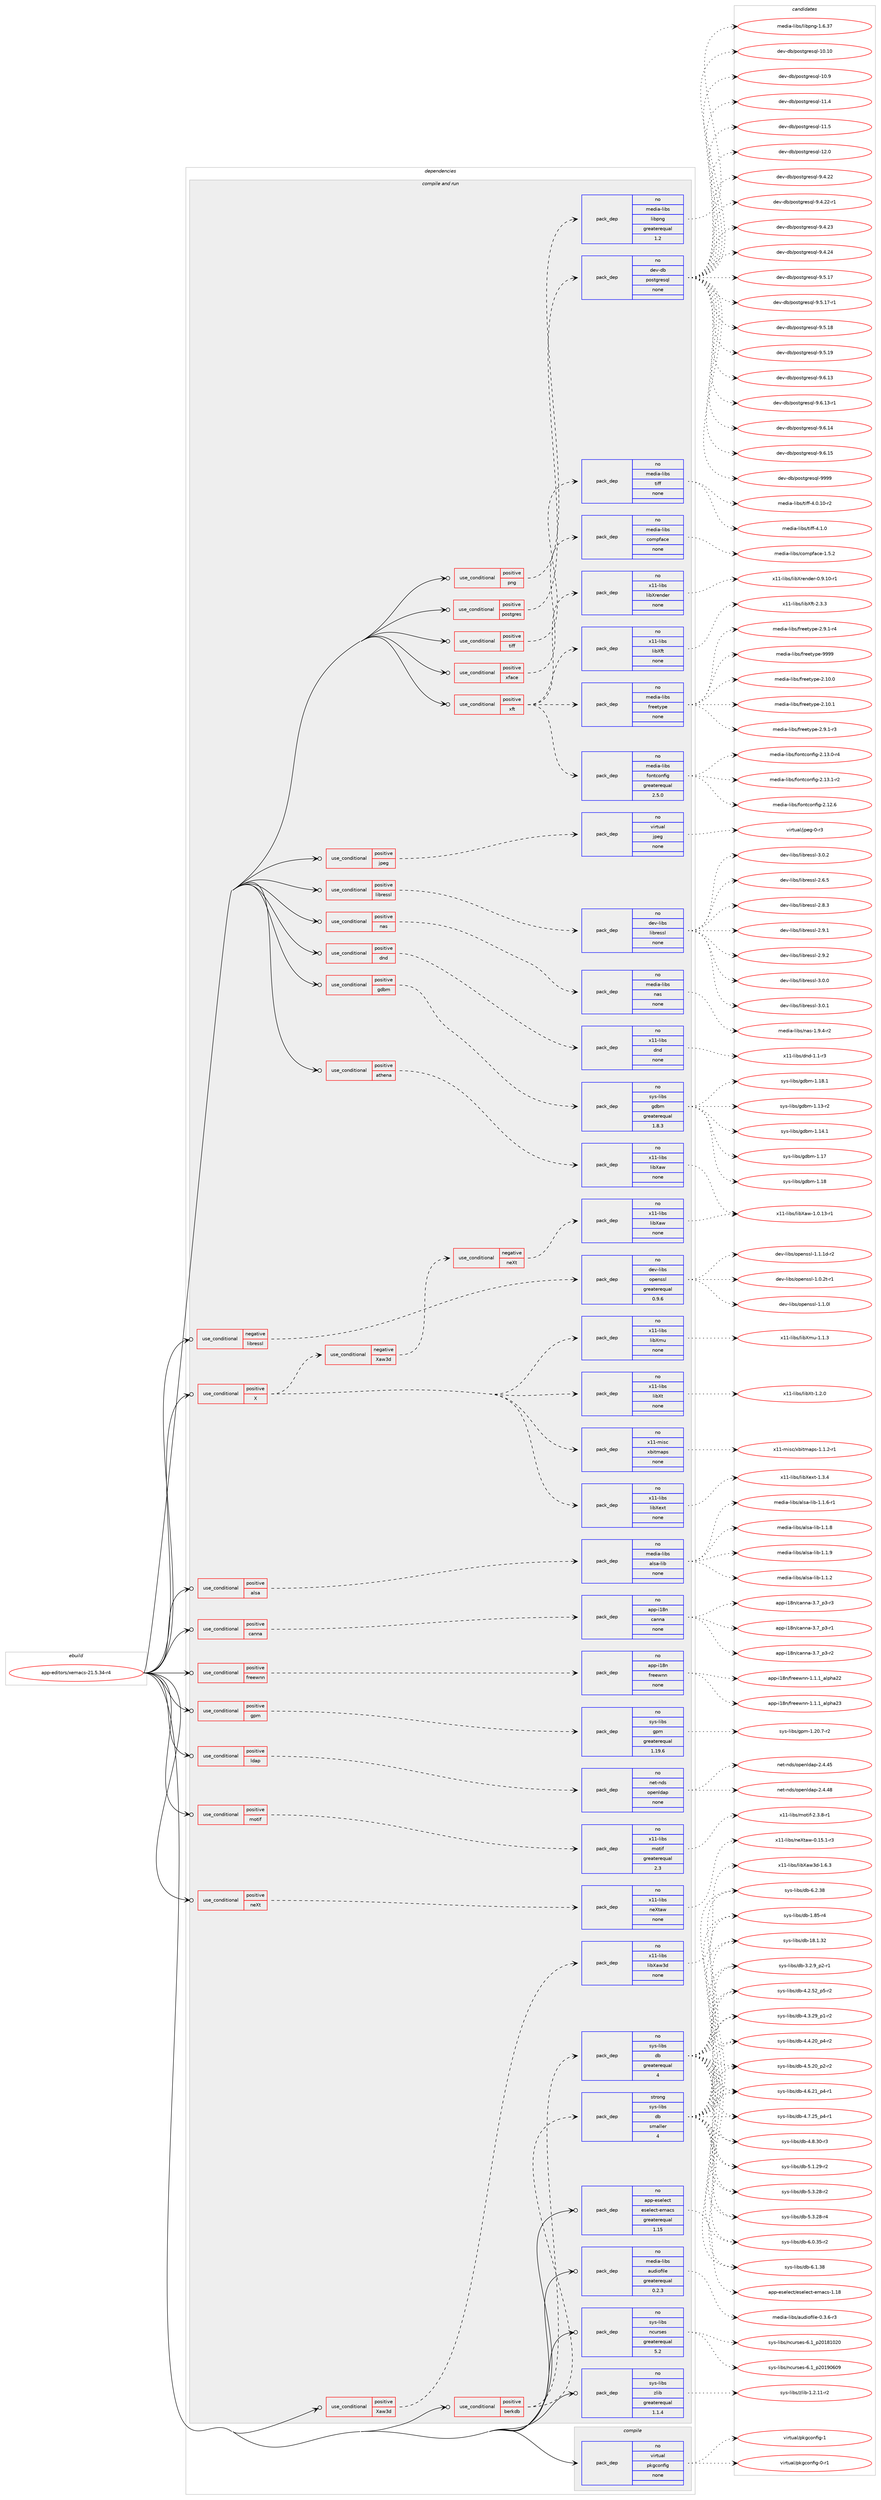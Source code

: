 digraph prolog {

# *************
# Graph options
# *************

newrank=true;
concentrate=true;
compound=true;
graph [rankdir=LR,fontname=Helvetica,fontsize=10,ranksep=1.5];#, ranksep=2.5, nodesep=0.2];
edge  [arrowhead=vee];
node  [fontname=Helvetica,fontsize=10];

# **********
# The ebuild
# **********

subgraph cluster_leftcol {
color=gray;
rank=same;
label=<<i>ebuild</i>>;
id [label="app-editors/xemacs-21.5.34-r4", color=red, width=4, href="../app-editors/xemacs-21.5.34-r4.svg"];
}

# ****************
# The dependencies
# ****************

subgraph cluster_midcol {
color=gray;
label=<<i>dependencies</i>>;
subgraph cluster_compile {
fillcolor="#eeeeee";
style=filled;
label=<<i>compile</i>>;
subgraph pack358645 {
dependency482392 [label=<<TABLE BORDER="0" CELLBORDER="1" CELLSPACING="0" CELLPADDING="4" WIDTH="220"><TR><TD ROWSPAN="6" CELLPADDING="30">pack_dep</TD></TR><TR><TD WIDTH="110">no</TD></TR><TR><TD>virtual</TD></TR><TR><TD>pkgconfig</TD></TR><TR><TD>none</TD></TR><TR><TD></TD></TR></TABLE>>, shape=none, color=blue];
}
id:e -> dependency482392:w [weight=20,style="solid",arrowhead="vee"];
}
subgraph cluster_compileandrun {
fillcolor="#eeeeee";
style=filled;
label=<<i>compile and run</i>>;
subgraph cond114962 {
dependency482393 [label=<<TABLE BORDER="0" CELLBORDER="1" CELLSPACING="0" CELLPADDING="4"><TR><TD ROWSPAN="3" CELLPADDING="10">use_conditional</TD></TR><TR><TD>negative</TD></TR><TR><TD>libressl</TD></TR></TABLE>>, shape=none, color=red];
subgraph pack358646 {
dependency482394 [label=<<TABLE BORDER="0" CELLBORDER="1" CELLSPACING="0" CELLPADDING="4" WIDTH="220"><TR><TD ROWSPAN="6" CELLPADDING="30">pack_dep</TD></TR><TR><TD WIDTH="110">no</TD></TR><TR><TD>dev-libs</TD></TR><TR><TD>openssl</TD></TR><TR><TD>greaterequal</TD></TR><TR><TD>0.9.6</TD></TR></TABLE>>, shape=none, color=blue];
}
dependency482393:e -> dependency482394:w [weight=20,style="dashed",arrowhead="vee"];
}
id:e -> dependency482393:w [weight=20,style="solid",arrowhead="odotvee"];
subgraph cond114963 {
dependency482395 [label=<<TABLE BORDER="0" CELLBORDER="1" CELLSPACING="0" CELLPADDING="4"><TR><TD ROWSPAN="3" CELLPADDING="10">use_conditional</TD></TR><TR><TD>positive</TD></TR><TR><TD>X</TD></TR></TABLE>>, shape=none, color=red];
subgraph pack358647 {
dependency482396 [label=<<TABLE BORDER="0" CELLBORDER="1" CELLSPACING="0" CELLPADDING="4" WIDTH="220"><TR><TD ROWSPAN="6" CELLPADDING="30">pack_dep</TD></TR><TR><TD WIDTH="110">no</TD></TR><TR><TD>x11-libs</TD></TR><TR><TD>libXt</TD></TR><TR><TD>none</TD></TR><TR><TD></TD></TR></TABLE>>, shape=none, color=blue];
}
dependency482395:e -> dependency482396:w [weight=20,style="dashed",arrowhead="vee"];
subgraph pack358648 {
dependency482397 [label=<<TABLE BORDER="0" CELLBORDER="1" CELLSPACING="0" CELLPADDING="4" WIDTH="220"><TR><TD ROWSPAN="6" CELLPADDING="30">pack_dep</TD></TR><TR><TD WIDTH="110">no</TD></TR><TR><TD>x11-libs</TD></TR><TR><TD>libXmu</TD></TR><TR><TD>none</TD></TR><TR><TD></TD></TR></TABLE>>, shape=none, color=blue];
}
dependency482395:e -> dependency482397:w [weight=20,style="dashed",arrowhead="vee"];
subgraph pack358649 {
dependency482398 [label=<<TABLE BORDER="0" CELLBORDER="1" CELLSPACING="0" CELLPADDING="4" WIDTH="220"><TR><TD ROWSPAN="6" CELLPADDING="30">pack_dep</TD></TR><TR><TD WIDTH="110">no</TD></TR><TR><TD>x11-libs</TD></TR><TR><TD>libXext</TD></TR><TR><TD>none</TD></TR><TR><TD></TD></TR></TABLE>>, shape=none, color=blue];
}
dependency482395:e -> dependency482398:w [weight=20,style="dashed",arrowhead="vee"];
subgraph pack358650 {
dependency482399 [label=<<TABLE BORDER="0" CELLBORDER="1" CELLSPACING="0" CELLPADDING="4" WIDTH="220"><TR><TD ROWSPAN="6" CELLPADDING="30">pack_dep</TD></TR><TR><TD WIDTH="110">no</TD></TR><TR><TD>x11-misc</TD></TR><TR><TD>xbitmaps</TD></TR><TR><TD>none</TD></TR><TR><TD></TD></TR></TABLE>>, shape=none, color=blue];
}
dependency482395:e -> dependency482399:w [weight=20,style="dashed",arrowhead="vee"];
subgraph cond114964 {
dependency482400 [label=<<TABLE BORDER="0" CELLBORDER="1" CELLSPACING="0" CELLPADDING="4"><TR><TD ROWSPAN="3" CELLPADDING="10">use_conditional</TD></TR><TR><TD>negative</TD></TR><TR><TD>Xaw3d</TD></TR></TABLE>>, shape=none, color=red];
subgraph cond114965 {
dependency482401 [label=<<TABLE BORDER="0" CELLBORDER="1" CELLSPACING="0" CELLPADDING="4"><TR><TD ROWSPAN="3" CELLPADDING="10">use_conditional</TD></TR><TR><TD>negative</TD></TR><TR><TD>neXt</TD></TR></TABLE>>, shape=none, color=red];
subgraph pack358651 {
dependency482402 [label=<<TABLE BORDER="0" CELLBORDER="1" CELLSPACING="0" CELLPADDING="4" WIDTH="220"><TR><TD ROWSPAN="6" CELLPADDING="30">pack_dep</TD></TR><TR><TD WIDTH="110">no</TD></TR><TR><TD>x11-libs</TD></TR><TR><TD>libXaw</TD></TR><TR><TD>none</TD></TR><TR><TD></TD></TR></TABLE>>, shape=none, color=blue];
}
dependency482401:e -> dependency482402:w [weight=20,style="dashed",arrowhead="vee"];
}
dependency482400:e -> dependency482401:w [weight=20,style="dashed",arrowhead="vee"];
}
dependency482395:e -> dependency482400:w [weight=20,style="dashed",arrowhead="vee"];
}
id:e -> dependency482395:w [weight=20,style="solid",arrowhead="odotvee"];
subgraph cond114966 {
dependency482403 [label=<<TABLE BORDER="0" CELLBORDER="1" CELLSPACING="0" CELLPADDING="4"><TR><TD ROWSPAN="3" CELLPADDING="10">use_conditional</TD></TR><TR><TD>positive</TD></TR><TR><TD>Xaw3d</TD></TR></TABLE>>, shape=none, color=red];
subgraph pack358652 {
dependency482404 [label=<<TABLE BORDER="0" CELLBORDER="1" CELLSPACING="0" CELLPADDING="4" WIDTH="220"><TR><TD ROWSPAN="6" CELLPADDING="30">pack_dep</TD></TR><TR><TD WIDTH="110">no</TD></TR><TR><TD>x11-libs</TD></TR><TR><TD>libXaw3d</TD></TR><TR><TD>none</TD></TR><TR><TD></TD></TR></TABLE>>, shape=none, color=blue];
}
dependency482403:e -> dependency482404:w [weight=20,style="dashed",arrowhead="vee"];
}
id:e -> dependency482403:w [weight=20,style="solid",arrowhead="odotvee"];
subgraph cond114967 {
dependency482405 [label=<<TABLE BORDER="0" CELLBORDER="1" CELLSPACING="0" CELLPADDING="4"><TR><TD ROWSPAN="3" CELLPADDING="10">use_conditional</TD></TR><TR><TD>positive</TD></TR><TR><TD>alsa</TD></TR></TABLE>>, shape=none, color=red];
subgraph pack358653 {
dependency482406 [label=<<TABLE BORDER="0" CELLBORDER="1" CELLSPACING="0" CELLPADDING="4" WIDTH="220"><TR><TD ROWSPAN="6" CELLPADDING="30">pack_dep</TD></TR><TR><TD WIDTH="110">no</TD></TR><TR><TD>media-libs</TD></TR><TR><TD>alsa-lib</TD></TR><TR><TD>none</TD></TR><TR><TD></TD></TR></TABLE>>, shape=none, color=blue];
}
dependency482405:e -> dependency482406:w [weight=20,style="dashed",arrowhead="vee"];
}
id:e -> dependency482405:w [weight=20,style="solid",arrowhead="odotvee"];
subgraph cond114968 {
dependency482407 [label=<<TABLE BORDER="0" CELLBORDER="1" CELLSPACING="0" CELLPADDING="4"><TR><TD ROWSPAN="3" CELLPADDING="10">use_conditional</TD></TR><TR><TD>positive</TD></TR><TR><TD>athena</TD></TR></TABLE>>, shape=none, color=red];
subgraph pack358654 {
dependency482408 [label=<<TABLE BORDER="0" CELLBORDER="1" CELLSPACING="0" CELLPADDING="4" WIDTH="220"><TR><TD ROWSPAN="6" CELLPADDING="30">pack_dep</TD></TR><TR><TD WIDTH="110">no</TD></TR><TR><TD>x11-libs</TD></TR><TR><TD>libXaw</TD></TR><TR><TD>none</TD></TR><TR><TD></TD></TR></TABLE>>, shape=none, color=blue];
}
dependency482407:e -> dependency482408:w [weight=20,style="dashed",arrowhead="vee"];
}
id:e -> dependency482407:w [weight=20,style="solid",arrowhead="odotvee"];
subgraph cond114969 {
dependency482409 [label=<<TABLE BORDER="0" CELLBORDER="1" CELLSPACING="0" CELLPADDING="4"><TR><TD ROWSPAN="3" CELLPADDING="10">use_conditional</TD></TR><TR><TD>positive</TD></TR><TR><TD>berkdb</TD></TR></TABLE>>, shape=none, color=red];
subgraph pack358655 {
dependency482410 [label=<<TABLE BORDER="0" CELLBORDER="1" CELLSPACING="0" CELLPADDING="4" WIDTH="220"><TR><TD ROWSPAN="6" CELLPADDING="30">pack_dep</TD></TR><TR><TD WIDTH="110">no</TD></TR><TR><TD>sys-libs</TD></TR><TR><TD>db</TD></TR><TR><TD>greaterequal</TD></TR><TR><TD>4</TD></TR></TABLE>>, shape=none, color=blue];
}
dependency482409:e -> dependency482410:w [weight=20,style="dashed",arrowhead="vee"];
subgraph pack358656 {
dependency482411 [label=<<TABLE BORDER="0" CELLBORDER="1" CELLSPACING="0" CELLPADDING="4" WIDTH="220"><TR><TD ROWSPAN="6" CELLPADDING="30">pack_dep</TD></TR><TR><TD WIDTH="110">strong</TD></TR><TR><TD>sys-libs</TD></TR><TR><TD>db</TD></TR><TR><TD>smaller</TD></TR><TR><TD>4</TD></TR></TABLE>>, shape=none, color=blue];
}
dependency482409:e -> dependency482411:w [weight=20,style="dashed",arrowhead="vee"];
}
id:e -> dependency482409:w [weight=20,style="solid",arrowhead="odotvee"];
subgraph cond114970 {
dependency482412 [label=<<TABLE BORDER="0" CELLBORDER="1" CELLSPACING="0" CELLPADDING="4"><TR><TD ROWSPAN="3" CELLPADDING="10">use_conditional</TD></TR><TR><TD>positive</TD></TR><TR><TD>canna</TD></TR></TABLE>>, shape=none, color=red];
subgraph pack358657 {
dependency482413 [label=<<TABLE BORDER="0" CELLBORDER="1" CELLSPACING="0" CELLPADDING="4" WIDTH="220"><TR><TD ROWSPAN="6" CELLPADDING="30">pack_dep</TD></TR><TR><TD WIDTH="110">no</TD></TR><TR><TD>app-i18n</TD></TR><TR><TD>canna</TD></TR><TR><TD>none</TD></TR><TR><TD></TD></TR></TABLE>>, shape=none, color=blue];
}
dependency482412:e -> dependency482413:w [weight=20,style="dashed",arrowhead="vee"];
}
id:e -> dependency482412:w [weight=20,style="solid",arrowhead="odotvee"];
subgraph cond114971 {
dependency482414 [label=<<TABLE BORDER="0" CELLBORDER="1" CELLSPACING="0" CELLPADDING="4"><TR><TD ROWSPAN="3" CELLPADDING="10">use_conditional</TD></TR><TR><TD>positive</TD></TR><TR><TD>dnd</TD></TR></TABLE>>, shape=none, color=red];
subgraph pack358658 {
dependency482415 [label=<<TABLE BORDER="0" CELLBORDER="1" CELLSPACING="0" CELLPADDING="4" WIDTH="220"><TR><TD ROWSPAN="6" CELLPADDING="30">pack_dep</TD></TR><TR><TD WIDTH="110">no</TD></TR><TR><TD>x11-libs</TD></TR><TR><TD>dnd</TD></TR><TR><TD>none</TD></TR><TR><TD></TD></TR></TABLE>>, shape=none, color=blue];
}
dependency482414:e -> dependency482415:w [weight=20,style="dashed",arrowhead="vee"];
}
id:e -> dependency482414:w [weight=20,style="solid",arrowhead="odotvee"];
subgraph cond114972 {
dependency482416 [label=<<TABLE BORDER="0" CELLBORDER="1" CELLSPACING="0" CELLPADDING="4"><TR><TD ROWSPAN="3" CELLPADDING="10">use_conditional</TD></TR><TR><TD>positive</TD></TR><TR><TD>freewnn</TD></TR></TABLE>>, shape=none, color=red];
subgraph pack358659 {
dependency482417 [label=<<TABLE BORDER="0" CELLBORDER="1" CELLSPACING="0" CELLPADDING="4" WIDTH="220"><TR><TD ROWSPAN="6" CELLPADDING="30">pack_dep</TD></TR><TR><TD WIDTH="110">no</TD></TR><TR><TD>app-i18n</TD></TR><TR><TD>freewnn</TD></TR><TR><TD>none</TD></TR><TR><TD></TD></TR></TABLE>>, shape=none, color=blue];
}
dependency482416:e -> dependency482417:w [weight=20,style="dashed",arrowhead="vee"];
}
id:e -> dependency482416:w [weight=20,style="solid",arrowhead="odotvee"];
subgraph cond114973 {
dependency482418 [label=<<TABLE BORDER="0" CELLBORDER="1" CELLSPACING="0" CELLPADDING="4"><TR><TD ROWSPAN="3" CELLPADDING="10">use_conditional</TD></TR><TR><TD>positive</TD></TR><TR><TD>gdbm</TD></TR></TABLE>>, shape=none, color=red];
subgraph pack358660 {
dependency482419 [label=<<TABLE BORDER="0" CELLBORDER="1" CELLSPACING="0" CELLPADDING="4" WIDTH="220"><TR><TD ROWSPAN="6" CELLPADDING="30">pack_dep</TD></TR><TR><TD WIDTH="110">no</TD></TR><TR><TD>sys-libs</TD></TR><TR><TD>gdbm</TD></TR><TR><TD>greaterequal</TD></TR><TR><TD>1.8.3</TD></TR></TABLE>>, shape=none, color=blue];
}
dependency482418:e -> dependency482419:w [weight=20,style="dashed",arrowhead="vee"];
}
id:e -> dependency482418:w [weight=20,style="solid",arrowhead="odotvee"];
subgraph cond114974 {
dependency482420 [label=<<TABLE BORDER="0" CELLBORDER="1" CELLSPACING="0" CELLPADDING="4"><TR><TD ROWSPAN="3" CELLPADDING="10">use_conditional</TD></TR><TR><TD>positive</TD></TR><TR><TD>gpm</TD></TR></TABLE>>, shape=none, color=red];
subgraph pack358661 {
dependency482421 [label=<<TABLE BORDER="0" CELLBORDER="1" CELLSPACING="0" CELLPADDING="4" WIDTH="220"><TR><TD ROWSPAN="6" CELLPADDING="30">pack_dep</TD></TR><TR><TD WIDTH="110">no</TD></TR><TR><TD>sys-libs</TD></TR><TR><TD>gpm</TD></TR><TR><TD>greaterequal</TD></TR><TR><TD>1.19.6</TD></TR></TABLE>>, shape=none, color=blue];
}
dependency482420:e -> dependency482421:w [weight=20,style="dashed",arrowhead="vee"];
}
id:e -> dependency482420:w [weight=20,style="solid",arrowhead="odotvee"];
subgraph cond114975 {
dependency482422 [label=<<TABLE BORDER="0" CELLBORDER="1" CELLSPACING="0" CELLPADDING="4"><TR><TD ROWSPAN="3" CELLPADDING="10">use_conditional</TD></TR><TR><TD>positive</TD></TR><TR><TD>jpeg</TD></TR></TABLE>>, shape=none, color=red];
subgraph pack358662 {
dependency482423 [label=<<TABLE BORDER="0" CELLBORDER="1" CELLSPACING="0" CELLPADDING="4" WIDTH="220"><TR><TD ROWSPAN="6" CELLPADDING="30">pack_dep</TD></TR><TR><TD WIDTH="110">no</TD></TR><TR><TD>virtual</TD></TR><TR><TD>jpeg</TD></TR><TR><TD>none</TD></TR><TR><TD></TD></TR></TABLE>>, shape=none, color=blue];
}
dependency482422:e -> dependency482423:w [weight=20,style="dashed",arrowhead="vee"];
}
id:e -> dependency482422:w [weight=20,style="solid",arrowhead="odotvee"];
subgraph cond114976 {
dependency482424 [label=<<TABLE BORDER="0" CELLBORDER="1" CELLSPACING="0" CELLPADDING="4"><TR><TD ROWSPAN="3" CELLPADDING="10">use_conditional</TD></TR><TR><TD>positive</TD></TR><TR><TD>ldap</TD></TR></TABLE>>, shape=none, color=red];
subgraph pack358663 {
dependency482425 [label=<<TABLE BORDER="0" CELLBORDER="1" CELLSPACING="0" CELLPADDING="4" WIDTH="220"><TR><TD ROWSPAN="6" CELLPADDING="30">pack_dep</TD></TR><TR><TD WIDTH="110">no</TD></TR><TR><TD>net-nds</TD></TR><TR><TD>openldap</TD></TR><TR><TD>none</TD></TR><TR><TD></TD></TR></TABLE>>, shape=none, color=blue];
}
dependency482424:e -> dependency482425:w [weight=20,style="dashed",arrowhead="vee"];
}
id:e -> dependency482424:w [weight=20,style="solid",arrowhead="odotvee"];
subgraph cond114977 {
dependency482426 [label=<<TABLE BORDER="0" CELLBORDER="1" CELLSPACING="0" CELLPADDING="4"><TR><TD ROWSPAN="3" CELLPADDING="10">use_conditional</TD></TR><TR><TD>positive</TD></TR><TR><TD>libressl</TD></TR></TABLE>>, shape=none, color=red];
subgraph pack358664 {
dependency482427 [label=<<TABLE BORDER="0" CELLBORDER="1" CELLSPACING="0" CELLPADDING="4" WIDTH="220"><TR><TD ROWSPAN="6" CELLPADDING="30">pack_dep</TD></TR><TR><TD WIDTH="110">no</TD></TR><TR><TD>dev-libs</TD></TR><TR><TD>libressl</TD></TR><TR><TD>none</TD></TR><TR><TD></TD></TR></TABLE>>, shape=none, color=blue];
}
dependency482426:e -> dependency482427:w [weight=20,style="dashed",arrowhead="vee"];
}
id:e -> dependency482426:w [weight=20,style="solid",arrowhead="odotvee"];
subgraph cond114978 {
dependency482428 [label=<<TABLE BORDER="0" CELLBORDER="1" CELLSPACING="0" CELLPADDING="4"><TR><TD ROWSPAN="3" CELLPADDING="10">use_conditional</TD></TR><TR><TD>positive</TD></TR><TR><TD>motif</TD></TR></TABLE>>, shape=none, color=red];
subgraph pack358665 {
dependency482429 [label=<<TABLE BORDER="0" CELLBORDER="1" CELLSPACING="0" CELLPADDING="4" WIDTH="220"><TR><TD ROWSPAN="6" CELLPADDING="30">pack_dep</TD></TR><TR><TD WIDTH="110">no</TD></TR><TR><TD>x11-libs</TD></TR><TR><TD>motif</TD></TR><TR><TD>greaterequal</TD></TR><TR><TD>2.3</TD></TR></TABLE>>, shape=none, color=blue];
}
dependency482428:e -> dependency482429:w [weight=20,style="dashed",arrowhead="vee"];
}
id:e -> dependency482428:w [weight=20,style="solid",arrowhead="odotvee"];
subgraph cond114979 {
dependency482430 [label=<<TABLE BORDER="0" CELLBORDER="1" CELLSPACING="0" CELLPADDING="4"><TR><TD ROWSPAN="3" CELLPADDING="10">use_conditional</TD></TR><TR><TD>positive</TD></TR><TR><TD>nas</TD></TR></TABLE>>, shape=none, color=red];
subgraph pack358666 {
dependency482431 [label=<<TABLE BORDER="0" CELLBORDER="1" CELLSPACING="0" CELLPADDING="4" WIDTH="220"><TR><TD ROWSPAN="6" CELLPADDING="30">pack_dep</TD></TR><TR><TD WIDTH="110">no</TD></TR><TR><TD>media-libs</TD></TR><TR><TD>nas</TD></TR><TR><TD>none</TD></TR><TR><TD></TD></TR></TABLE>>, shape=none, color=blue];
}
dependency482430:e -> dependency482431:w [weight=20,style="dashed",arrowhead="vee"];
}
id:e -> dependency482430:w [weight=20,style="solid",arrowhead="odotvee"];
subgraph cond114980 {
dependency482432 [label=<<TABLE BORDER="0" CELLBORDER="1" CELLSPACING="0" CELLPADDING="4"><TR><TD ROWSPAN="3" CELLPADDING="10">use_conditional</TD></TR><TR><TD>positive</TD></TR><TR><TD>neXt</TD></TR></TABLE>>, shape=none, color=red];
subgraph pack358667 {
dependency482433 [label=<<TABLE BORDER="0" CELLBORDER="1" CELLSPACING="0" CELLPADDING="4" WIDTH="220"><TR><TD ROWSPAN="6" CELLPADDING="30">pack_dep</TD></TR><TR><TD WIDTH="110">no</TD></TR><TR><TD>x11-libs</TD></TR><TR><TD>neXtaw</TD></TR><TR><TD>none</TD></TR><TR><TD></TD></TR></TABLE>>, shape=none, color=blue];
}
dependency482432:e -> dependency482433:w [weight=20,style="dashed",arrowhead="vee"];
}
id:e -> dependency482432:w [weight=20,style="solid",arrowhead="odotvee"];
subgraph cond114981 {
dependency482434 [label=<<TABLE BORDER="0" CELLBORDER="1" CELLSPACING="0" CELLPADDING="4"><TR><TD ROWSPAN="3" CELLPADDING="10">use_conditional</TD></TR><TR><TD>positive</TD></TR><TR><TD>png</TD></TR></TABLE>>, shape=none, color=red];
subgraph pack358668 {
dependency482435 [label=<<TABLE BORDER="0" CELLBORDER="1" CELLSPACING="0" CELLPADDING="4" WIDTH="220"><TR><TD ROWSPAN="6" CELLPADDING="30">pack_dep</TD></TR><TR><TD WIDTH="110">no</TD></TR><TR><TD>media-libs</TD></TR><TR><TD>libpng</TD></TR><TR><TD>greaterequal</TD></TR><TR><TD>1.2</TD></TR></TABLE>>, shape=none, color=blue];
}
dependency482434:e -> dependency482435:w [weight=20,style="dashed",arrowhead="vee"];
}
id:e -> dependency482434:w [weight=20,style="solid",arrowhead="odotvee"];
subgraph cond114982 {
dependency482436 [label=<<TABLE BORDER="0" CELLBORDER="1" CELLSPACING="0" CELLPADDING="4"><TR><TD ROWSPAN="3" CELLPADDING="10">use_conditional</TD></TR><TR><TD>positive</TD></TR><TR><TD>postgres</TD></TR></TABLE>>, shape=none, color=red];
subgraph pack358669 {
dependency482437 [label=<<TABLE BORDER="0" CELLBORDER="1" CELLSPACING="0" CELLPADDING="4" WIDTH="220"><TR><TD ROWSPAN="6" CELLPADDING="30">pack_dep</TD></TR><TR><TD WIDTH="110">no</TD></TR><TR><TD>dev-db</TD></TR><TR><TD>postgresql</TD></TR><TR><TD>none</TD></TR><TR><TD></TD></TR></TABLE>>, shape=none, color=blue];
}
dependency482436:e -> dependency482437:w [weight=20,style="dashed",arrowhead="vee"];
}
id:e -> dependency482436:w [weight=20,style="solid",arrowhead="odotvee"];
subgraph cond114983 {
dependency482438 [label=<<TABLE BORDER="0" CELLBORDER="1" CELLSPACING="0" CELLPADDING="4"><TR><TD ROWSPAN="3" CELLPADDING="10">use_conditional</TD></TR><TR><TD>positive</TD></TR><TR><TD>tiff</TD></TR></TABLE>>, shape=none, color=red];
subgraph pack358670 {
dependency482439 [label=<<TABLE BORDER="0" CELLBORDER="1" CELLSPACING="0" CELLPADDING="4" WIDTH="220"><TR><TD ROWSPAN="6" CELLPADDING="30">pack_dep</TD></TR><TR><TD WIDTH="110">no</TD></TR><TR><TD>media-libs</TD></TR><TR><TD>tiff</TD></TR><TR><TD>none</TD></TR><TR><TD></TD></TR></TABLE>>, shape=none, color=blue];
}
dependency482438:e -> dependency482439:w [weight=20,style="dashed",arrowhead="vee"];
}
id:e -> dependency482438:w [weight=20,style="solid",arrowhead="odotvee"];
subgraph cond114984 {
dependency482440 [label=<<TABLE BORDER="0" CELLBORDER="1" CELLSPACING="0" CELLPADDING="4"><TR><TD ROWSPAN="3" CELLPADDING="10">use_conditional</TD></TR><TR><TD>positive</TD></TR><TR><TD>xface</TD></TR></TABLE>>, shape=none, color=red];
subgraph pack358671 {
dependency482441 [label=<<TABLE BORDER="0" CELLBORDER="1" CELLSPACING="0" CELLPADDING="4" WIDTH="220"><TR><TD ROWSPAN="6" CELLPADDING="30">pack_dep</TD></TR><TR><TD WIDTH="110">no</TD></TR><TR><TD>media-libs</TD></TR><TR><TD>compface</TD></TR><TR><TD>none</TD></TR><TR><TD></TD></TR></TABLE>>, shape=none, color=blue];
}
dependency482440:e -> dependency482441:w [weight=20,style="dashed",arrowhead="vee"];
}
id:e -> dependency482440:w [weight=20,style="solid",arrowhead="odotvee"];
subgraph cond114985 {
dependency482442 [label=<<TABLE BORDER="0" CELLBORDER="1" CELLSPACING="0" CELLPADDING="4"><TR><TD ROWSPAN="3" CELLPADDING="10">use_conditional</TD></TR><TR><TD>positive</TD></TR><TR><TD>xft</TD></TR></TABLE>>, shape=none, color=red];
subgraph pack358672 {
dependency482443 [label=<<TABLE BORDER="0" CELLBORDER="1" CELLSPACING="0" CELLPADDING="4" WIDTH="220"><TR><TD ROWSPAN="6" CELLPADDING="30">pack_dep</TD></TR><TR><TD WIDTH="110">no</TD></TR><TR><TD>media-libs</TD></TR><TR><TD>freetype</TD></TR><TR><TD>none</TD></TR><TR><TD></TD></TR></TABLE>>, shape=none, color=blue];
}
dependency482442:e -> dependency482443:w [weight=20,style="dashed",arrowhead="vee"];
subgraph pack358673 {
dependency482444 [label=<<TABLE BORDER="0" CELLBORDER="1" CELLSPACING="0" CELLPADDING="4" WIDTH="220"><TR><TD ROWSPAN="6" CELLPADDING="30">pack_dep</TD></TR><TR><TD WIDTH="110">no</TD></TR><TR><TD>x11-libs</TD></TR><TR><TD>libXft</TD></TR><TR><TD>none</TD></TR><TR><TD></TD></TR></TABLE>>, shape=none, color=blue];
}
dependency482442:e -> dependency482444:w [weight=20,style="dashed",arrowhead="vee"];
subgraph pack358674 {
dependency482445 [label=<<TABLE BORDER="0" CELLBORDER="1" CELLSPACING="0" CELLPADDING="4" WIDTH="220"><TR><TD ROWSPAN="6" CELLPADDING="30">pack_dep</TD></TR><TR><TD WIDTH="110">no</TD></TR><TR><TD>x11-libs</TD></TR><TR><TD>libXrender</TD></TR><TR><TD>none</TD></TR><TR><TD></TD></TR></TABLE>>, shape=none, color=blue];
}
dependency482442:e -> dependency482445:w [weight=20,style="dashed",arrowhead="vee"];
subgraph pack358675 {
dependency482446 [label=<<TABLE BORDER="0" CELLBORDER="1" CELLSPACING="0" CELLPADDING="4" WIDTH="220"><TR><TD ROWSPAN="6" CELLPADDING="30">pack_dep</TD></TR><TR><TD WIDTH="110">no</TD></TR><TR><TD>media-libs</TD></TR><TR><TD>fontconfig</TD></TR><TR><TD>greaterequal</TD></TR><TR><TD>2.5.0</TD></TR></TABLE>>, shape=none, color=blue];
}
dependency482442:e -> dependency482446:w [weight=20,style="dashed",arrowhead="vee"];
}
id:e -> dependency482442:w [weight=20,style="solid",arrowhead="odotvee"];
subgraph pack358676 {
dependency482447 [label=<<TABLE BORDER="0" CELLBORDER="1" CELLSPACING="0" CELLPADDING="4" WIDTH="220"><TR><TD ROWSPAN="6" CELLPADDING="30">pack_dep</TD></TR><TR><TD WIDTH="110">no</TD></TR><TR><TD>app-eselect</TD></TR><TR><TD>eselect-emacs</TD></TR><TR><TD>greaterequal</TD></TR><TR><TD>1.15</TD></TR></TABLE>>, shape=none, color=blue];
}
id:e -> dependency482447:w [weight=20,style="solid",arrowhead="odotvee"];
subgraph pack358677 {
dependency482448 [label=<<TABLE BORDER="0" CELLBORDER="1" CELLSPACING="0" CELLPADDING="4" WIDTH="220"><TR><TD ROWSPAN="6" CELLPADDING="30">pack_dep</TD></TR><TR><TD WIDTH="110">no</TD></TR><TR><TD>media-libs</TD></TR><TR><TD>audiofile</TD></TR><TR><TD>greaterequal</TD></TR><TR><TD>0.2.3</TD></TR></TABLE>>, shape=none, color=blue];
}
id:e -> dependency482448:w [weight=20,style="solid",arrowhead="odotvee"];
subgraph pack358678 {
dependency482449 [label=<<TABLE BORDER="0" CELLBORDER="1" CELLSPACING="0" CELLPADDING="4" WIDTH="220"><TR><TD ROWSPAN="6" CELLPADDING="30">pack_dep</TD></TR><TR><TD WIDTH="110">no</TD></TR><TR><TD>sys-libs</TD></TR><TR><TD>ncurses</TD></TR><TR><TD>greaterequal</TD></TR><TR><TD>5.2</TD></TR></TABLE>>, shape=none, color=blue];
}
id:e -> dependency482449:w [weight=20,style="solid",arrowhead="odotvee"];
subgraph pack358679 {
dependency482450 [label=<<TABLE BORDER="0" CELLBORDER="1" CELLSPACING="0" CELLPADDING="4" WIDTH="220"><TR><TD ROWSPAN="6" CELLPADDING="30">pack_dep</TD></TR><TR><TD WIDTH="110">no</TD></TR><TR><TD>sys-libs</TD></TR><TR><TD>zlib</TD></TR><TR><TD>greaterequal</TD></TR><TR><TD>1.1.4</TD></TR></TABLE>>, shape=none, color=blue];
}
id:e -> dependency482450:w [weight=20,style="solid",arrowhead="odotvee"];
}
subgraph cluster_run {
fillcolor="#eeeeee";
style=filled;
label=<<i>run</i>>;
}
}

# **************
# The candidates
# **************

subgraph cluster_choices {
rank=same;
color=gray;
label=<<i>candidates</i>>;

subgraph choice358645 {
color=black;
nodesep=1;
choice11810511411611797108471121071039911111010210510345484511449 [label="virtual/pkgconfig-0-r1", color=red, width=4,href="../virtual/pkgconfig-0-r1.svg"];
choice1181051141161179710847112107103991111101021051034549 [label="virtual/pkgconfig-1", color=red, width=4,href="../virtual/pkgconfig-1.svg"];
dependency482392:e -> choice11810511411611797108471121071039911111010210510345484511449:w [style=dotted,weight="100"];
dependency482392:e -> choice1181051141161179710847112107103991111101021051034549:w [style=dotted,weight="100"];
}
subgraph choice358646 {
color=black;
nodesep=1;
choice1001011184510810598115471111121011101151151084549464846501164511449 [label="dev-libs/openssl-1.0.2t-r1", color=red, width=4,href="../dev-libs/openssl-1.0.2t-r1.svg"];
choice100101118451081059811547111112101110115115108454946494648108 [label="dev-libs/openssl-1.1.0l", color=red, width=4,href="../dev-libs/openssl-1.1.0l.svg"];
choice1001011184510810598115471111121011101151151084549464946491004511450 [label="dev-libs/openssl-1.1.1d-r2", color=red, width=4,href="../dev-libs/openssl-1.1.1d-r2.svg"];
dependency482394:e -> choice1001011184510810598115471111121011101151151084549464846501164511449:w [style=dotted,weight="100"];
dependency482394:e -> choice100101118451081059811547111112101110115115108454946494648108:w [style=dotted,weight="100"];
dependency482394:e -> choice1001011184510810598115471111121011101151151084549464946491004511450:w [style=dotted,weight="100"];
}
subgraph choice358647 {
color=black;
nodesep=1;
choice12049494510810598115471081059888116454946504648 [label="x11-libs/libXt-1.2.0", color=red, width=4,href="../x11-libs/libXt-1.2.0.svg"];
dependency482396:e -> choice12049494510810598115471081059888116454946504648:w [style=dotted,weight="100"];
}
subgraph choice358648 {
color=black;
nodesep=1;
choice12049494510810598115471081059888109117454946494651 [label="x11-libs/libXmu-1.1.3", color=red, width=4,href="../x11-libs/libXmu-1.1.3.svg"];
dependency482397:e -> choice12049494510810598115471081059888109117454946494651:w [style=dotted,weight="100"];
}
subgraph choice358649 {
color=black;
nodesep=1;
choice12049494510810598115471081059888101120116454946514652 [label="x11-libs/libXext-1.3.4", color=red, width=4,href="../x11-libs/libXext-1.3.4.svg"];
dependency482398:e -> choice12049494510810598115471081059888101120116454946514652:w [style=dotted,weight="100"];
}
subgraph choice358650 {
color=black;
nodesep=1;
choice120494945109105115994712098105116109971121154549464946504511449 [label="x11-misc/xbitmaps-1.1.2-r1", color=red, width=4,href="../x11-misc/xbitmaps-1.1.2-r1.svg"];
dependency482399:e -> choice120494945109105115994712098105116109971121154549464946504511449:w [style=dotted,weight="100"];
}
subgraph choice358651 {
color=black;
nodesep=1;
choice1204949451081059811547108105988897119454946484649514511449 [label="x11-libs/libXaw-1.0.13-r1", color=red, width=4,href="../x11-libs/libXaw-1.0.13-r1.svg"];
dependency482402:e -> choice1204949451081059811547108105988897119454946484649514511449:w [style=dotted,weight="100"];
}
subgraph choice358652 {
color=black;
nodesep=1;
choice120494945108105981154710810598889711951100454946544651 [label="x11-libs/libXaw3d-1.6.3", color=red, width=4,href="../x11-libs/libXaw3d-1.6.3.svg"];
dependency482404:e -> choice120494945108105981154710810598889711951100454946544651:w [style=dotted,weight="100"];
}
subgraph choice358653 {
color=black;
nodesep=1;
choice1091011001059745108105981154797108115974510810598454946494650 [label="media-libs/alsa-lib-1.1.2", color=red, width=4,href="../media-libs/alsa-lib-1.1.2.svg"];
choice10910110010597451081059811547971081159745108105984549464946544511449 [label="media-libs/alsa-lib-1.1.6-r1", color=red, width=4,href="../media-libs/alsa-lib-1.1.6-r1.svg"];
choice1091011001059745108105981154797108115974510810598454946494656 [label="media-libs/alsa-lib-1.1.8", color=red, width=4,href="../media-libs/alsa-lib-1.1.8.svg"];
choice1091011001059745108105981154797108115974510810598454946494657 [label="media-libs/alsa-lib-1.1.9", color=red, width=4,href="../media-libs/alsa-lib-1.1.9.svg"];
dependency482406:e -> choice1091011001059745108105981154797108115974510810598454946494650:w [style=dotted,weight="100"];
dependency482406:e -> choice10910110010597451081059811547971081159745108105984549464946544511449:w [style=dotted,weight="100"];
dependency482406:e -> choice1091011001059745108105981154797108115974510810598454946494656:w [style=dotted,weight="100"];
dependency482406:e -> choice1091011001059745108105981154797108115974510810598454946494657:w [style=dotted,weight="100"];
}
subgraph choice358654 {
color=black;
nodesep=1;
choice1204949451081059811547108105988897119454946484649514511449 [label="x11-libs/libXaw-1.0.13-r1", color=red, width=4,href="../x11-libs/libXaw-1.0.13-r1.svg"];
dependency482408:e -> choice1204949451081059811547108105988897119454946484649514511449:w [style=dotted,weight="100"];
}
subgraph choice358655 {
color=black;
nodesep=1;
choice1151211154510810598115471009845494656534511452 [label="sys-libs/db-1.85-r4", color=red, width=4,href="../sys-libs/db-1.85-r4.svg"];
choice115121115451081059811547100984549564649465150 [label="sys-libs/db-18.1.32", color=red, width=4,href="../sys-libs/db-18.1.32.svg"];
choice1151211154510810598115471009845514650465795112504511449 [label="sys-libs/db-3.2.9_p2-r1", color=red, width=4,href="../sys-libs/db-3.2.9_p2-r1.svg"];
choice115121115451081059811547100984552465046535095112534511450 [label="sys-libs/db-4.2.52_p5-r2", color=red, width=4,href="../sys-libs/db-4.2.52_p5-r2.svg"];
choice115121115451081059811547100984552465146505795112494511450 [label="sys-libs/db-4.3.29_p1-r2", color=red, width=4,href="../sys-libs/db-4.3.29_p1-r2.svg"];
choice115121115451081059811547100984552465246504895112524511450 [label="sys-libs/db-4.4.20_p4-r2", color=red, width=4,href="../sys-libs/db-4.4.20_p4-r2.svg"];
choice115121115451081059811547100984552465346504895112504511450 [label="sys-libs/db-4.5.20_p2-r2", color=red, width=4,href="../sys-libs/db-4.5.20_p2-r2.svg"];
choice115121115451081059811547100984552465446504995112524511449 [label="sys-libs/db-4.6.21_p4-r1", color=red, width=4,href="../sys-libs/db-4.6.21_p4-r1.svg"];
choice115121115451081059811547100984552465546505395112524511449 [label="sys-libs/db-4.7.25_p4-r1", color=red, width=4,href="../sys-libs/db-4.7.25_p4-r1.svg"];
choice11512111545108105981154710098455246564651484511451 [label="sys-libs/db-4.8.30-r3", color=red, width=4,href="../sys-libs/db-4.8.30-r3.svg"];
choice11512111545108105981154710098455346494650574511450 [label="sys-libs/db-5.1.29-r2", color=red, width=4,href="../sys-libs/db-5.1.29-r2.svg"];
choice11512111545108105981154710098455346514650564511450 [label="sys-libs/db-5.3.28-r2", color=red, width=4,href="../sys-libs/db-5.3.28-r2.svg"];
choice11512111545108105981154710098455346514650564511452 [label="sys-libs/db-5.3.28-r4", color=red, width=4,href="../sys-libs/db-5.3.28-r4.svg"];
choice11512111545108105981154710098455446484651534511450 [label="sys-libs/db-6.0.35-r2", color=red, width=4,href="../sys-libs/db-6.0.35-r2.svg"];
choice1151211154510810598115471009845544649465156 [label="sys-libs/db-6.1.38", color=red, width=4,href="../sys-libs/db-6.1.38.svg"];
choice1151211154510810598115471009845544650465156 [label="sys-libs/db-6.2.38", color=red, width=4,href="../sys-libs/db-6.2.38.svg"];
dependency482410:e -> choice1151211154510810598115471009845494656534511452:w [style=dotted,weight="100"];
dependency482410:e -> choice115121115451081059811547100984549564649465150:w [style=dotted,weight="100"];
dependency482410:e -> choice1151211154510810598115471009845514650465795112504511449:w [style=dotted,weight="100"];
dependency482410:e -> choice115121115451081059811547100984552465046535095112534511450:w [style=dotted,weight="100"];
dependency482410:e -> choice115121115451081059811547100984552465146505795112494511450:w [style=dotted,weight="100"];
dependency482410:e -> choice115121115451081059811547100984552465246504895112524511450:w [style=dotted,weight="100"];
dependency482410:e -> choice115121115451081059811547100984552465346504895112504511450:w [style=dotted,weight="100"];
dependency482410:e -> choice115121115451081059811547100984552465446504995112524511449:w [style=dotted,weight="100"];
dependency482410:e -> choice115121115451081059811547100984552465546505395112524511449:w [style=dotted,weight="100"];
dependency482410:e -> choice11512111545108105981154710098455246564651484511451:w [style=dotted,weight="100"];
dependency482410:e -> choice11512111545108105981154710098455346494650574511450:w [style=dotted,weight="100"];
dependency482410:e -> choice11512111545108105981154710098455346514650564511450:w [style=dotted,weight="100"];
dependency482410:e -> choice11512111545108105981154710098455346514650564511452:w [style=dotted,weight="100"];
dependency482410:e -> choice11512111545108105981154710098455446484651534511450:w [style=dotted,weight="100"];
dependency482410:e -> choice1151211154510810598115471009845544649465156:w [style=dotted,weight="100"];
dependency482410:e -> choice1151211154510810598115471009845544650465156:w [style=dotted,weight="100"];
}
subgraph choice358656 {
color=black;
nodesep=1;
choice1151211154510810598115471009845494656534511452 [label="sys-libs/db-1.85-r4", color=red, width=4,href="../sys-libs/db-1.85-r4.svg"];
choice115121115451081059811547100984549564649465150 [label="sys-libs/db-18.1.32", color=red, width=4,href="../sys-libs/db-18.1.32.svg"];
choice1151211154510810598115471009845514650465795112504511449 [label="sys-libs/db-3.2.9_p2-r1", color=red, width=4,href="../sys-libs/db-3.2.9_p2-r1.svg"];
choice115121115451081059811547100984552465046535095112534511450 [label="sys-libs/db-4.2.52_p5-r2", color=red, width=4,href="../sys-libs/db-4.2.52_p5-r2.svg"];
choice115121115451081059811547100984552465146505795112494511450 [label="sys-libs/db-4.3.29_p1-r2", color=red, width=4,href="../sys-libs/db-4.3.29_p1-r2.svg"];
choice115121115451081059811547100984552465246504895112524511450 [label="sys-libs/db-4.4.20_p4-r2", color=red, width=4,href="../sys-libs/db-4.4.20_p4-r2.svg"];
choice115121115451081059811547100984552465346504895112504511450 [label="sys-libs/db-4.5.20_p2-r2", color=red, width=4,href="../sys-libs/db-4.5.20_p2-r2.svg"];
choice115121115451081059811547100984552465446504995112524511449 [label="sys-libs/db-4.6.21_p4-r1", color=red, width=4,href="../sys-libs/db-4.6.21_p4-r1.svg"];
choice115121115451081059811547100984552465546505395112524511449 [label="sys-libs/db-4.7.25_p4-r1", color=red, width=4,href="../sys-libs/db-4.7.25_p4-r1.svg"];
choice11512111545108105981154710098455246564651484511451 [label="sys-libs/db-4.8.30-r3", color=red, width=4,href="../sys-libs/db-4.8.30-r3.svg"];
choice11512111545108105981154710098455346494650574511450 [label="sys-libs/db-5.1.29-r2", color=red, width=4,href="../sys-libs/db-5.1.29-r2.svg"];
choice11512111545108105981154710098455346514650564511450 [label="sys-libs/db-5.3.28-r2", color=red, width=4,href="../sys-libs/db-5.3.28-r2.svg"];
choice11512111545108105981154710098455346514650564511452 [label="sys-libs/db-5.3.28-r4", color=red, width=4,href="../sys-libs/db-5.3.28-r4.svg"];
choice11512111545108105981154710098455446484651534511450 [label="sys-libs/db-6.0.35-r2", color=red, width=4,href="../sys-libs/db-6.0.35-r2.svg"];
choice1151211154510810598115471009845544649465156 [label="sys-libs/db-6.1.38", color=red, width=4,href="../sys-libs/db-6.1.38.svg"];
choice1151211154510810598115471009845544650465156 [label="sys-libs/db-6.2.38", color=red, width=4,href="../sys-libs/db-6.2.38.svg"];
dependency482411:e -> choice1151211154510810598115471009845494656534511452:w [style=dotted,weight="100"];
dependency482411:e -> choice115121115451081059811547100984549564649465150:w [style=dotted,weight="100"];
dependency482411:e -> choice1151211154510810598115471009845514650465795112504511449:w [style=dotted,weight="100"];
dependency482411:e -> choice115121115451081059811547100984552465046535095112534511450:w [style=dotted,weight="100"];
dependency482411:e -> choice115121115451081059811547100984552465146505795112494511450:w [style=dotted,weight="100"];
dependency482411:e -> choice115121115451081059811547100984552465246504895112524511450:w [style=dotted,weight="100"];
dependency482411:e -> choice115121115451081059811547100984552465346504895112504511450:w [style=dotted,weight="100"];
dependency482411:e -> choice115121115451081059811547100984552465446504995112524511449:w [style=dotted,weight="100"];
dependency482411:e -> choice115121115451081059811547100984552465546505395112524511449:w [style=dotted,weight="100"];
dependency482411:e -> choice11512111545108105981154710098455246564651484511451:w [style=dotted,weight="100"];
dependency482411:e -> choice11512111545108105981154710098455346494650574511450:w [style=dotted,weight="100"];
dependency482411:e -> choice11512111545108105981154710098455346514650564511450:w [style=dotted,weight="100"];
dependency482411:e -> choice11512111545108105981154710098455346514650564511452:w [style=dotted,weight="100"];
dependency482411:e -> choice11512111545108105981154710098455446484651534511450:w [style=dotted,weight="100"];
dependency482411:e -> choice1151211154510810598115471009845544649465156:w [style=dotted,weight="100"];
dependency482411:e -> choice1151211154510810598115471009845544650465156:w [style=dotted,weight="100"];
}
subgraph choice358657 {
color=black;
nodesep=1;
choice97112112451054956110479997110110974551465595112514511449 [label="app-i18n/canna-3.7_p3-r1", color=red, width=4,href="../app-i18n/canna-3.7_p3-r1.svg"];
choice97112112451054956110479997110110974551465595112514511450 [label="app-i18n/canna-3.7_p3-r2", color=red, width=4,href="../app-i18n/canna-3.7_p3-r2.svg"];
choice97112112451054956110479997110110974551465595112514511451 [label="app-i18n/canna-3.7_p3-r3", color=red, width=4,href="../app-i18n/canna-3.7_p3-r3.svg"];
dependency482413:e -> choice97112112451054956110479997110110974551465595112514511449:w [style=dotted,weight="100"];
dependency482413:e -> choice97112112451054956110479997110110974551465595112514511450:w [style=dotted,weight="100"];
dependency482413:e -> choice97112112451054956110479997110110974551465595112514511451:w [style=dotted,weight="100"];
}
subgraph choice358658 {
color=black;
nodesep=1;
choice1204949451081059811547100110100454946494511451 [label="x11-libs/dnd-1.1-r3", color=red, width=4,href="../x11-libs/dnd-1.1-r3.svg"];
dependency482415:e -> choice1204949451081059811547100110100454946494511451:w [style=dotted,weight="100"];
}
subgraph choice358659 {
color=black;
nodesep=1;
choice97112112451054956110471021141011011191101104549464946499597108112104975050 [label="app-i18n/freewnn-1.1.1_alpha22", color=red, width=4,href="../app-i18n/freewnn-1.1.1_alpha22.svg"];
choice97112112451054956110471021141011011191101104549464946499597108112104975051 [label="app-i18n/freewnn-1.1.1_alpha23", color=red, width=4,href="../app-i18n/freewnn-1.1.1_alpha23.svg"];
dependency482417:e -> choice97112112451054956110471021141011011191101104549464946499597108112104975050:w [style=dotted,weight="100"];
dependency482417:e -> choice97112112451054956110471021141011011191101104549464946499597108112104975051:w [style=dotted,weight="100"];
}
subgraph choice358660 {
color=black;
nodesep=1;
choice1151211154510810598115471031009810945494649514511450 [label="sys-libs/gdbm-1.13-r2", color=red, width=4,href="../sys-libs/gdbm-1.13-r2.svg"];
choice1151211154510810598115471031009810945494649524649 [label="sys-libs/gdbm-1.14.1", color=red, width=4,href="../sys-libs/gdbm-1.14.1.svg"];
choice115121115451081059811547103100981094549464955 [label="sys-libs/gdbm-1.17", color=red, width=4,href="../sys-libs/gdbm-1.17.svg"];
choice115121115451081059811547103100981094549464956 [label="sys-libs/gdbm-1.18", color=red, width=4,href="../sys-libs/gdbm-1.18.svg"];
choice1151211154510810598115471031009810945494649564649 [label="sys-libs/gdbm-1.18.1", color=red, width=4,href="../sys-libs/gdbm-1.18.1.svg"];
dependency482419:e -> choice1151211154510810598115471031009810945494649514511450:w [style=dotted,weight="100"];
dependency482419:e -> choice1151211154510810598115471031009810945494649524649:w [style=dotted,weight="100"];
dependency482419:e -> choice115121115451081059811547103100981094549464955:w [style=dotted,weight="100"];
dependency482419:e -> choice115121115451081059811547103100981094549464956:w [style=dotted,weight="100"];
dependency482419:e -> choice1151211154510810598115471031009810945494649564649:w [style=dotted,weight="100"];
}
subgraph choice358661 {
color=black;
nodesep=1;
choice115121115451081059811547103112109454946504846554511450 [label="sys-libs/gpm-1.20.7-r2", color=red, width=4,href="../sys-libs/gpm-1.20.7-r2.svg"];
dependency482421:e -> choice115121115451081059811547103112109454946504846554511450:w [style=dotted,weight="100"];
}
subgraph choice358662 {
color=black;
nodesep=1;
choice118105114116117971084710611210110345484511451 [label="virtual/jpeg-0-r3", color=red, width=4,href="../virtual/jpeg-0-r3.svg"];
dependency482423:e -> choice118105114116117971084710611210110345484511451:w [style=dotted,weight="100"];
}
subgraph choice358663 {
color=black;
nodesep=1;
choice11010111645110100115471111121011101081009711245504652465253 [label="net-nds/openldap-2.4.45", color=red, width=4,href="../net-nds/openldap-2.4.45.svg"];
choice11010111645110100115471111121011101081009711245504652465256 [label="net-nds/openldap-2.4.48", color=red, width=4,href="../net-nds/openldap-2.4.48.svg"];
dependency482425:e -> choice11010111645110100115471111121011101081009711245504652465253:w [style=dotted,weight="100"];
dependency482425:e -> choice11010111645110100115471111121011101081009711245504652465256:w [style=dotted,weight="100"];
}
subgraph choice358664 {
color=black;
nodesep=1;
choice10010111845108105981154710810598114101115115108455046544653 [label="dev-libs/libressl-2.6.5", color=red, width=4,href="../dev-libs/libressl-2.6.5.svg"];
choice10010111845108105981154710810598114101115115108455046564651 [label="dev-libs/libressl-2.8.3", color=red, width=4,href="../dev-libs/libressl-2.8.3.svg"];
choice10010111845108105981154710810598114101115115108455046574649 [label="dev-libs/libressl-2.9.1", color=red, width=4,href="../dev-libs/libressl-2.9.1.svg"];
choice10010111845108105981154710810598114101115115108455046574650 [label="dev-libs/libressl-2.9.2", color=red, width=4,href="../dev-libs/libressl-2.9.2.svg"];
choice10010111845108105981154710810598114101115115108455146484648 [label="dev-libs/libressl-3.0.0", color=red, width=4,href="../dev-libs/libressl-3.0.0.svg"];
choice10010111845108105981154710810598114101115115108455146484649 [label="dev-libs/libressl-3.0.1", color=red, width=4,href="../dev-libs/libressl-3.0.1.svg"];
choice10010111845108105981154710810598114101115115108455146484650 [label="dev-libs/libressl-3.0.2", color=red, width=4,href="../dev-libs/libressl-3.0.2.svg"];
dependency482427:e -> choice10010111845108105981154710810598114101115115108455046544653:w [style=dotted,weight="100"];
dependency482427:e -> choice10010111845108105981154710810598114101115115108455046564651:w [style=dotted,weight="100"];
dependency482427:e -> choice10010111845108105981154710810598114101115115108455046574649:w [style=dotted,weight="100"];
dependency482427:e -> choice10010111845108105981154710810598114101115115108455046574650:w [style=dotted,weight="100"];
dependency482427:e -> choice10010111845108105981154710810598114101115115108455146484648:w [style=dotted,weight="100"];
dependency482427:e -> choice10010111845108105981154710810598114101115115108455146484649:w [style=dotted,weight="100"];
dependency482427:e -> choice10010111845108105981154710810598114101115115108455146484650:w [style=dotted,weight="100"];
}
subgraph choice358665 {
color=black;
nodesep=1;
choice12049494510810598115471091111161051024550465146564511449 [label="x11-libs/motif-2.3.8-r1", color=red, width=4,href="../x11-libs/motif-2.3.8-r1.svg"];
dependency482429:e -> choice12049494510810598115471091111161051024550465146564511449:w [style=dotted,weight="100"];
}
subgraph choice358666 {
color=black;
nodesep=1;
choice10910110010597451081059811547110971154549465746524511450 [label="media-libs/nas-1.9.4-r2", color=red, width=4,href="../media-libs/nas-1.9.4-r2.svg"];
dependency482431:e -> choice10910110010597451081059811547110971154549465746524511450:w [style=dotted,weight="100"];
}
subgraph choice358667 {
color=black;
nodesep=1;
choice12049494510810598115471101018811697119454846495346494511451 [label="x11-libs/neXtaw-0.15.1-r3", color=red, width=4,href="../x11-libs/neXtaw-0.15.1-r3.svg"];
dependency482433:e -> choice12049494510810598115471101018811697119454846495346494511451:w [style=dotted,weight="100"];
}
subgraph choice358668 {
color=black;
nodesep=1;
choice109101100105974510810598115471081059811211010345494654465155 [label="media-libs/libpng-1.6.37", color=red, width=4,href="../media-libs/libpng-1.6.37.svg"];
dependency482435:e -> choice109101100105974510810598115471081059811211010345494654465155:w [style=dotted,weight="100"];
}
subgraph choice358669 {
color=black;
nodesep=1;
choice100101118451009847112111115116103114101115113108454948464948 [label="dev-db/postgresql-10.10", color=red, width=4,href="../dev-db/postgresql-10.10.svg"];
choice1001011184510098471121111151161031141011151131084549484657 [label="dev-db/postgresql-10.9", color=red, width=4,href="../dev-db/postgresql-10.9.svg"];
choice1001011184510098471121111151161031141011151131084549494652 [label="dev-db/postgresql-11.4", color=red, width=4,href="../dev-db/postgresql-11.4.svg"];
choice1001011184510098471121111151161031141011151131084549494653 [label="dev-db/postgresql-11.5", color=red, width=4,href="../dev-db/postgresql-11.5.svg"];
choice1001011184510098471121111151161031141011151131084549504648 [label="dev-db/postgresql-12.0", color=red, width=4,href="../dev-db/postgresql-12.0.svg"];
choice10010111845100984711211111511610311410111511310845574652465050 [label="dev-db/postgresql-9.4.22", color=red, width=4,href="../dev-db/postgresql-9.4.22.svg"];
choice100101118451009847112111115116103114101115113108455746524650504511449 [label="dev-db/postgresql-9.4.22-r1", color=red, width=4,href="../dev-db/postgresql-9.4.22-r1.svg"];
choice10010111845100984711211111511610311410111511310845574652465051 [label="dev-db/postgresql-9.4.23", color=red, width=4,href="../dev-db/postgresql-9.4.23.svg"];
choice10010111845100984711211111511610311410111511310845574652465052 [label="dev-db/postgresql-9.4.24", color=red, width=4,href="../dev-db/postgresql-9.4.24.svg"];
choice10010111845100984711211111511610311410111511310845574653464955 [label="dev-db/postgresql-9.5.17", color=red, width=4,href="../dev-db/postgresql-9.5.17.svg"];
choice100101118451009847112111115116103114101115113108455746534649554511449 [label="dev-db/postgresql-9.5.17-r1", color=red, width=4,href="../dev-db/postgresql-9.5.17-r1.svg"];
choice10010111845100984711211111511610311410111511310845574653464956 [label="dev-db/postgresql-9.5.18", color=red, width=4,href="../dev-db/postgresql-9.5.18.svg"];
choice10010111845100984711211111511610311410111511310845574653464957 [label="dev-db/postgresql-9.5.19", color=red, width=4,href="../dev-db/postgresql-9.5.19.svg"];
choice10010111845100984711211111511610311410111511310845574654464951 [label="dev-db/postgresql-9.6.13", color=red, width=4,href="../dev-db/postgresql-9.6.13.svg"];
choice100101118451009847112111115116103114101115113108455746544649514511449 [label="dev-db/postgresql-9.6.13-r1", color=red, width=4,href="../dev-db/postgresql-9.6.13-r1.svg"];
choice10010111845100984711211111511610311410111511310845574654464952 [label="dev-db/postgresql-9.6.14", color=red, width=4,href="../dev-db/postgresql-9.6.14.svg"];
choice10010111845100984711211111511610311410111511310845574654464953 [label="dev-db/postgresql-9.6.15", color=red, width=4,href="../dev-db/postgresql-9.6.15.svg"];
choice1001011184510098471121111151161031141011151131084557575757 [label="dev-db/postgresql-9999", color=red, width=4,href="../dev-db/postgresql-9999.svg"];
dependency482437:e -> choice100101118451009847112111115116103114101115113108454948464948:w [style=dotted,weight="100"];
dependency482437:e -> choice1001011184510098471121111151161031141011151131084549484657:w [style=dotted,weight="100"];
dependency482437:e -> choice1001011184510098471121111151161031141011151131084549494652:w [style=dotted,weight="100"];
dependency482437:e -> choice1001011184510098471121111151161031141011151131084549494653:w [style=dotted,weight="100"];
dependency482437:e -> choice1001011184510098471121111151161031141011151131084549504648:w [style=dotted,weight="100"];
dependency482437:e -> choice10010111845100984711211111511610311410111511310845574652465050:w [style=dotted,weight="100"];
dependency482437:e -> choice100101118451009847112111115116103114101115113108455746524650504511449:w [style=dotted,weight="100"];
dependency482437:e -> choice10010111845100984711211111511610311410111511310845574652465051:w [style=dotted,weight="100"];
dependency482437:e -> choice10010111845100984711211111511610311410111511310845574652465052:w [style=dotted,weight="100"];
dependency482437:e -> choice10010111845100984711211111511610311410111511310845574653464955:w [style=dotted,weight="100"];
dependency482437:e -> choice100101118451009847112111115116103114101115113108455746534649554511449:w [style=dotted,weight="100"];
dependency482437:e -> choice10010111845100984711211111511610311410111511310845574653464956:w [style=dotted,weight="100"];
dependency482437:e -> choice10010111845100984711211111511610311410111511310845574653464957:w [style=dotted,weight="100"];
dependency482437:e -> choice10010111845100984711211111511610311410111511310845574654464951:w [style=dotted,weight="100"];
dependency482437:e -> choice100101118451009847112111115116103114101115113108455746544649514511449:w [style=dotted,weight="100"];
dependency482437:e -> choice10010111845100984711211111511610311410111511310845574654464952:w [style=dotted,weight="100"];
dependency482437:e -> choice10010111845100984711211111511610311410111511310845574654464953:w [style=dotted,weight="100"];
dependency482437:e -> choice1001011184510098471121111151161031141011151131084557575757:w [style=dotted,weight="100"];
}
subgraph choice358670 {
color=black;
nodesep=1;
choice10910110010597451081059811547116105102102455246484649484511450 [label="media-libs/tiff-4.0.10-r2", color=red, width=4,href="../media-libs/tiff-4.0.10-r2.svg"];
choice10910110010597451081059811547116105102102455246494648 [label="media-libs/tiff-4.1.0", color=red, width=4,href="../media-libs/tiff-4.1.0.svg"];
dependency482439:e -> choice10910110010597451081059811547116105102102455246484649484511450:w [style=dotted,weight="100"];
dependency482439:e -> choice10910110010597451081059811547116105102102455246494648:w [style=dotted,weight="100"];
}
subgraph choice358671 {
color=black;
nodesep=1;
choice10910110010597451081059811547991111091121029799101454946534650 [label="media-libs/compface-1.5.2", color=red, width=4,href="../media-libs/compface-1.5.2.svg"];
dependency482441:e -> choice10910110010597451081059811547991111091121029799101454946534650:w [style=dotted,weight="100"];
}
subgraph choice358672 {
color=black;
nodesep=1;
choice1091011001059745108105981154710211410110111612111210145504649484648 [label="media-libs/freetype-2.10.0", color=red, width=4,href="../media-libs/freetype-2.10.0.svg"];
choice1091011001059745108105981154710211410110111612111210145504649484649 [label="media-libs/freetype-2.10.1", color=red, width=4,href="../media-libs/freetype-2.10.1.svg"];
choice109101100105974510810598115471021141011011161211121014550465746494511451 [label="media-libs/freetype-2.9.1-r3", color=red, width=4,href="../media-libs/freetype-2.9.1-r3.svg"];
choice109101100105974510810598115471021141011011161211121014550465746494511452 [label="media-libs/freetype-2.9.1-r4", color=red, width=4,href="../media-libs/freetype-2.9.1-r4.svg"];
choice109101100105974510810598115471021141011011161211121014557575757 [label="media-libs/freetype-9999", color=red, width=4,href="../media-libs/freetype-9999.svg"];
dependency482443:e -> choice1091011001059745108105981154710211410110111612111210145504649484648:w [style=dotted,weight="100"];
dependency482443:e -> choice1091011001059745108105981154710211410110111612111210145504649484649:w [style=dotted,weight="100"];
dependency482443:e -> choice109101100105974510810598115471021141011011161211121014550465746494511451:w [style=dotted,weight="100"];
dependency482443:e -> choice109101100105974510810598115471021141011011161211121014550465746494511452:w [style=dotted,weight="100"];
dependency482443:e -> choice109101100105974510810598115471021141011011161211121014557575757:w [style=dotted,weight="100"];
}
subgraph choice358673 {
color=black;
nodesep=1;
choice12049494510810598115471081059888102116455046514651 [label="x11-libs/libXft-2.3.3", color=red, width=4,href="../x11-libs/libXft-2.3.3.svg"];
dependency482444:e -> choice12049494510810598115471081059888102116455046514651:w [style=dotted,weight="100"];
}
subgraph choice358674 {
color=black;
nodesep=1;
choice12049494510810598115471081059888114101110100101114454846574649484511449 [label="x11-libs/libXrender-0.9.10-r1", color=red, width=4,href="../x11-libs/libXrender-0.9.10-r1.svg"];
dependency482445:e -> choice12049494510810598115471081059888114101110100101114454846574649484511449:w [style=dotted,weight="100"];
}
subgraph choice358675 {
color=black;
nodesep=1;
choice109101100105974510810598115471021111101169911111010210510345504649504654 [label="media-libs/fontconfig-2.12.6", color=red, width=4,href="../media-libs/fontconfig-2.12.6.svg"];
choice1091011001059745108105981154710211111011699111110102105103455046495146484511452 [label="media-libs/fontconfig-2.13.0-r4", color=red, width=4,href="../media-libs/fontconfig-2.13.0-r4.svg"];
choice1091011001059745108105981154710211111011699111110102105103455046495146494511450 [label="media-libs/fontconfig-2.13.1-r2", color=red, width=4,href="../media-libs/fontconfig-2.13.1-r2.svg"];
dependency482446:e -> choice109101100105974510810598115471021111101169911111010210510345504649504654:w [style=dotted,weight="100"];
dependency482446:e -> choice1091011001059745108105981154710211111011699111110102105103455046495146484511452:w [style=dotted,weight="100"];
dependency482446:e -> choice1091011001059745108105981154710211111011699111110102105103455046495146494511450:w [style=dotted,weight="100"];
}
subgraph choice358676 {
color=black;
nodesep=1;
choice97112112451011151011081019911647101115101108101991164510110997991154549464956 [label="app-eselect/eselect-emacs-1.18", color=red, width=4,href="../app-eselect/eselect-emacs-1.18.svg"];
dependency482447:e -> choice97112112451011151011081019911647101115101108101991164510110997991154549464956:w [style=dotted,weight="100"];
}
subgraph choice358677 {
color=black;
nodesep=1;
choice10910110010597451081059811547971171001051111021051081014548465146544511451 [label="media-libs/audiofile-0.3.6-r3", color=red, width=4,href="../media-libs/audiofile-0.3.6-r3.svg"];
dependency482448:e -> choice10910110010597451081059811547971171001051111021051081014548465146544511451:w [style=dotted,weight="100"];
}
subgraph choice358678 {
color=black;
nodesep=1;
choice1151211154510810598115471109911711411510111545544649951125048495649485048 [label="sys-libs/ncurses-6.1_p20181020", color=red, width=4,href="../sys-libs/ncurses-6.1_p20181020.svg"];
choice1151211154510810598115471109911711411510111545544649951125048495748544857 [label="sys-libs/ncurses-6.1_p20190609", color=red, width=4,href="../sys-libs/ncurses-6.1_p20190609.svg"];
dependency482449:e -> choice1151211154510810598115471109911711411510111545544649951125048495649485048:w [style=dotted,weight="100"];
dependency482449:e -> choice1151211154510810598115471109911711411510111545544649951125048495748544857:w [style=dotted,weight="100"];
}
subgraph choice358679 {
color=black;
nodesep=1;
choice11512111545108105981154712210810598454946504649494511450 [label="sys-libs/zlib-1.2.11-r2", color=red, width=4,href="../sys-libs/zlib-1.2.11-r2.svg"];
dependency482450:e -> choice11512111545108105981154712210810598454946504649494511450:w [style=dotted,weight="100"];
}
}

}
